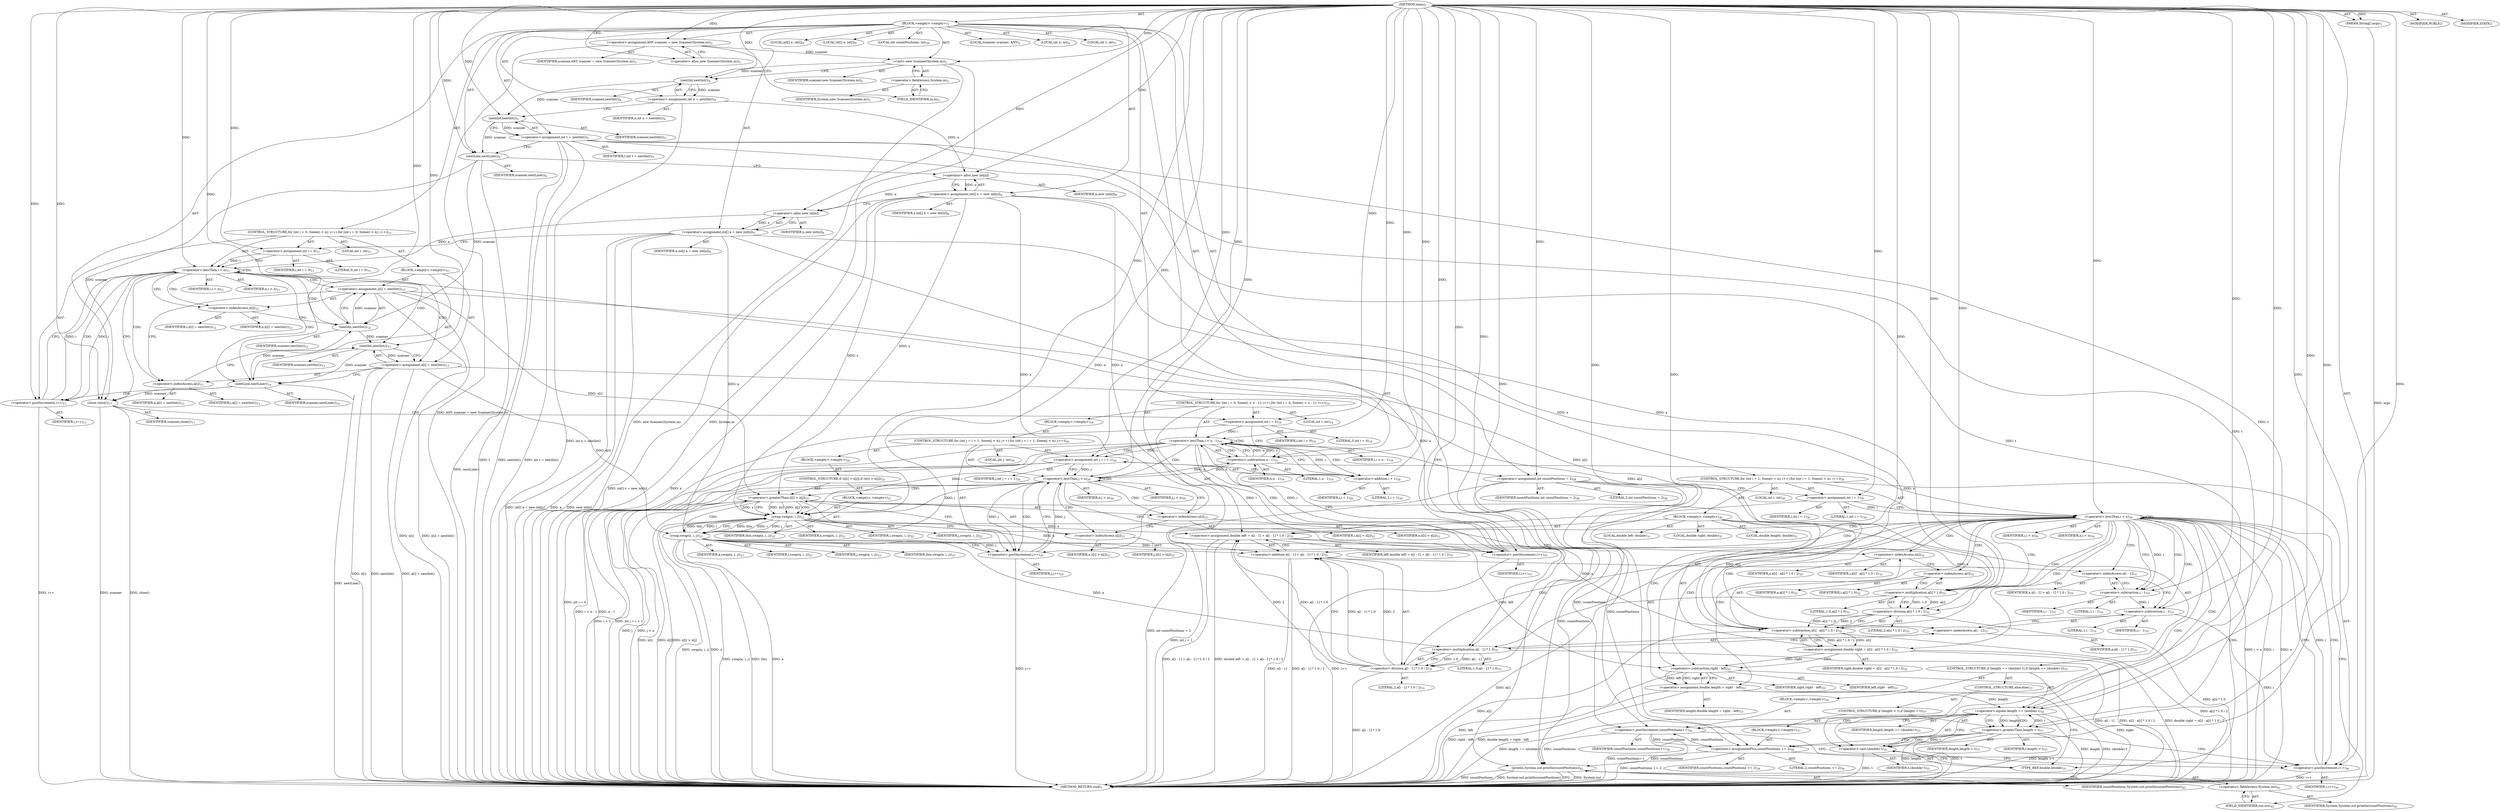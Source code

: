 digraph "main" {  
"19" [label = <(METHOD,main)<SUB>1</SUB>> ]
"20" [label = <(PARAM,String[] args)<SUB>1</SUB>> ]
"21" [label = <(BLOCK,&lt;empty&gt;,&lt;empty&gt;)<SUB>1</SUB>> ]
"4" [label = <(LOCAL,Scanner scanner: ANY)<SUB>2</SUB>> ]
"22" [label = <(&lt;operator&gt;.assignment,ANY scanner = new Scanner(System.in))<SUB>2</SUB>> ]
"23" [label = <(IDENTIFIER,scanner,ANY scanner = new Scanner(System.in))<SUB>2</SUB>> ]
"24" [label = <(&lt;operator&gt;.alloc,new Scanner(System.in))<SUB>2</SUB>> ]
"25" [label = <(&lt;init&gt;,new Scanner(System.in))<SUB>2</SUB>> ]
"3" [label = <(IDENTIFIER,scanner,new Scanner(System.in))<SUB>2</SUB>> ]
"26" [label = <(&lt;operator&gt;.fieldAccess,System.in)<SUB>2</SUB>> ]
"27" [label = <(IDENTIFIER,System,new Scanner(System.in))<SUB>2</SUB>> ]
"28" [label = <(FIELD_IDENTIFIER,in,in)<SUB>2</SUB>> ]
"29" [label = <(LOCAL,int n: int)<SUB>4</SUB>> ]
"30" [label = <(&lt;operator&gt;.assignment,int n = nextInt())<SUB>4</SUB>> ]
"31" [label = <(IDENTIFIER,n,int n = nextInt())<SUB>4</SUB>> ]
"32" [label = <(nextInt,nextInt())<SUB>4</SUB>> ]
"33" [label = <(IDENTIFIER,scanner,nextInt())<SUB>4</SUB>> ]
"34" [label = <(LOCAL,int t: int)<SUB>5</SUB>> ]
"35" [label = <(&lt;operator&gt;.assignment,int t = nextInt())<SUB>5</SUB>> ]
"36" [label = <(IDENTIFIER,t,int t = nextInt())<SUB>5</SUB>> ]
"37" [label = <(nextInt,nextInt())<SUB>5</SUB>> ]
"38" [label = <(IDENTIFIER,scanner,nextInt())<SUB>5</SUB>> ]
"39" [label = <(nextLine,nextLine())<SUB>6</SUB>> ]
"40" [label = <(IDENTIFIER,scanner,nextLine())<SUB>6</SUB>> ]
"41" [label = <(LOCAL,int[] x: int[])<SUB>8</SUB>> ]
"42" [label = <(&lt;operator&gt;.assignment,int[] x = new int[n])<SUB>8</SUB>> ]
"43" [label = <(IDENTIFIER,x,int[] x = new int[n])<SUB>8</SUB>> ]
"44" [label = <(&lt;operator&gt;.alloc,new int[n])> ]
"45" [label = <(IDENTIFIER,n,new int[n])<SUB>8</SUB>> ]
"46" [label = <(LOCAL,int[] a: int[])<SUB>9</SUB>> ]
"47" [label = <(&lt;operator&gt;.assignment,int[] a = new int[n])<SUB>9</SUB>> ]
"48" [label = <(IDENTIFIER,a,int[] a = new int[n])<SUB>9</SUB>> ]
"49" [label = <(&lt;operator&gt;.alloc,new int[n])> ]
"50" [label = <(IDENTIFIER,n,new int[n])<SUB>9</SUB>> ]
"51" [label = <(CONTROL_STRUCTURE,for (int i = 0; Some(i &lt; n); i++),for (int i = 0; Some(i &lt; n); i++))<SUB>11</SUB>> ]
"52" [label = <(LOCAL,int i: int)<SUB>11</SUB>> ]
"53" [label = <(&lt;operator&gt;.assignment,int i = 0)<SUB>11</SUB>> ]
"54" [label = <(IDENTIFIER,i,int i = 0)<SUB>11</SUB>> ]
"55" [label = <(LITERAL,0,int i = 0)<SUB>11</SUB>> ]
"56" [label = <(&lt;operator&gt;.lessThan,i &lt; n)<SUB>11</SUB>> ]
"57" [label = <(IDENTIFIER,i,i &lt; n)<SUB>11</SUB>> ]
"58" [label = <(IDENTIFIER,n,i &lt; n)<SUB>11</SUB>> ]
"59" [label = <(&lt;operator&gt;.postIncrement,i++)<SUB>11</SUB>> ]
"60" [label = <(IDENTIFIER,i,i++)<SUB>11</SUB>> ]
"61" [label = <(BLOCK,&lt;empty&gt;,&lt;empty&gt;)<SUB>11</SUB>> ]
"62" [label = <(&lt;operator&gt;.assignment,x[i] = nextInt())<SUB>12</SUB>> ]
"63" [label = <(&lt;operator&gt;.indexAccess,x[i])<SUB>12</SUB>> ]
"64" [label = <(IDENTIFIER,x,x[i] = nextInt())<SUB>12</SUB>> ]
"65" [label = <(IDENTIFIER,i,x[i] = nextInt())<SUB>12</SUB>> ]
"66" [label = <(nextInt,nextInt())<SUB>12</SUB>> ]
"67" [label = <(IDENTIFIER,scanner,nextInt())<SUB>12</SUB>> ]
"68" [label = <(&lt;operator&gt;.assignment,a[i] = nextInt())<SUB>13</SUB>> ]
"69" [label = <(&lt;operator&gt;.indexAccess,a[i])<SUB>13</SUB>> ]
"70" [label = <(IDENTIFIER,a,a[i] = nextInt())<SUB>13</SUB>> ]
"71" [label = <(IDENTIFIER,i,a[i] = nextInt())<SUB>13</SUB>> ]
"72" [label = <(nextInt,nextInt())<SUB>13</SUB>> ]
"73" [label = <(IDENTIFIER,scanner,nextInt())<SUB>13</SUB>> ]
"74" [label = <(nextLine,nextLine())<SUB>14</SUB>> ]
"75" [label = <(IDENTIFIER,scanner,nextLine())<SUB>14</SUB>> ]
"76" [label = <(close,close())<SUB>17</SUB>> ]
"77" [label = <(IDENTIFIER,scanner,close())<SUB>17</SUB>> ]
"78" [label = <(CONTROL_STRUCTURE,for (int i = 0; Some(i &lt; n - 1); i++),for (int i = 0; Some(i &lt; n - 1); i++))<SUB>19</SUB>> ]
"79" [label = <(LOCAL,int i: int)<SUB>19</SUB>> ]
"80" [label = <(&lt;operator&gt;.assignment,int i = 0)<SUB>19</SUB>> ]
"81" [label = <(IDENTIFIER,i,int i = 0)<SUB>19</SUB>> ]
"82" [label = <(LITERAL,0,int i = 0)<SUB>19</SUB>> ]
"83" [label = <(&lt;operator&gt;.lessThan,i &lt; n - 1)<SUB>19</SUB>> ]
"84" [label = <(IDENTIFIER,i,i &lt; n - 1)<SUB>19</SUB>> ]
"85" [label = <(&lt;operator&gt;.subtraction,n - 1)<SUB>19</SUB>> ]
"86" [label = <(IDENTIFIER,n,n - 1)<SUB>19</SUB>> ]
"87" [label = <(LITERAL,1,n - 1)<SUB>19</SUB>> ]
"88" [label = <(&lt;operator&gt;.postIncrement,i++)<SUB>19</SUB>> ]
"89" [label = <(IDENTIFIER,i,i++)<SUB>19</SUB>> ]
"90" [label = <(BLOCK,&lt;empty&gt;,&lt;empty&gt;)<SUB>19</SUB>> ]
"91" [label = <(CONTROL_STRUCTURE,for (int j = i + 1; Some(j &lt; n); j++),for (int j = i + 1; Some(j &lt; n); j++))<SUB>20</SUB>> ]
"92" [label = <(LOCAL,int j: int)<SUB>20</SUB>> ]
"93" [label = <(&lt;operator&gt;.assignment,int j = i + 1)<SUB>20</SUB>> ]
"94" [label = <(IDENTIFIER,j,int j = i + 1)<SUB>20</SUB>> ]
"95" [label = <(&lt;operator&gt;.addition,i + 1)<SUB>20</SUB>> ]
"96" [label = <(IDENTIFIER,i,i + 1)<SUB>20</SUB>> ]
"97" [label = <(LITERAL,1,i + 1)<SUB>20</SUB>> ]
"98" [label = <(&lt;operator&gt;.lessThan,j &lt; n)<SUB>20</SUB>> ]
"99" [label = <(IDENTIFIER,j,j &lt; n)<SUB>20</SUB>> ]
"100" [label = <(IDENTIFIER,n,j &lt; n)<SUB>20</SUB>> ]
"101" [label = <(&lt;operator&gt;.postIncrement,j++)<SUB>20</SUB>> ]
"102" [label = <(IDENTIFIER,j,j++)<SUB>20</SUB>> ]
"103" [label = <(BLOCK,&lt;empty&gt;,&lt;empty&gt;)<SUB>20</SUB>> ]
"104" [label = <(CONTROL_STRUCTURE,if (x[i] &gt; x[j]),if (x[i] &gt; x[j]))<SUB>21</SUB>> ]
"105" [label = <(&lt;operator&gt;.greaterThan,x[i] &gt; x[j])<SUB>21</SUB>> ]
"106" [label = <(&lt;operator&gt;.indexAccess,x[i])<SUB>21</SUB>> ]
"107" [label = <(IDENTIFIER,x,x[i] &gt; x[j])<SUB>21</SUB>> ]
"108" [label = <(IDENTIFIER,i,x[i] &gt; x[j])<SUB>21</SUB>> ]
"109" [label = <(&lt;operator&gt;.indexAccess,x[j])<SUB>21</SUB>> ]
"110" [label = <(IDENTIFIER,x,x[i] &gt; x[j])<SUB>21</SUB>> ]
"111" [label = <(IDENTIFIER,j,x[i] &gt; x[j])<SUB>21</SUB>> ]
"112" [label = <(BLOCK,&lt;empty&gt;,&lt;empty&gt;)<SUB>21</SUB>> ]
"113" [label = <(swap,swap(x, i, j))<SUB>22</SUB>> ]
"114" [label = <(IDENTIFIER,this,swap(x, i, j))<SUB>22</SUB>> ]
"115" [label = <(IDENTIFIER,x,swap(x, i, j))<SUB>22</SUB>> ]
"116" [label = <(IDENTIFIER,i,swap(x, i, j))<SUB>22</SUB>> ]
"117" [label = <(IDENTIFIER,j,swap(x, i, j))<SUB>22</SUB>> ]
"118" [label = <(swap,swap(a, i, j))<SUB>23</SUB>> ]
"119" [label = <(IDENTIFIER,this,swap(a, i, j))<SUB>23</SUB>> ]
"120" [label = <(IDENTIFIER,a,swap(a, i, j))<SUB>23</SUB>> ]
"121" [label = <(IDENTIFIER,i,swap(a, i, j))<SUB>23</SUB>> ]
"122" [label = <(IDENTIFIER,j,swap(a, i, j))<SUB>23</SUB>> ]
"123" [label = <(LOCAL,int countPositions: int)<SUB>28</SUB>> ]
"124" [label = <(&lt;operator&gt;.assignment,int countPositions = 2)<SUB>28</SUB>> ]
"125" [label = <(IDENTIFIER,countPositions,int countPositions = 2)<SUB>28</SUB>> ]
"126" [label = <(LITERAL,2,int countPositions = 2)<SUB>28</SUB>> ]
"127" [label = <(CONTROL_STRUCTURE,for (int i = 1; Some(i &lt; n); i++),for (int i = 1; Some(i &lt; n); i++))<SUB>30</SUB>> ]
"128" [label = <(LOCAL,int i: int)<SUB>30</SUB>> ]
"129" [label = <(&lt;operator&gt;.assignment,int i = 1)<SUB>30</SUB>> ]
"130" [label = <(IDENTIFIER,i,int i = 1)<SUB>30</SUB>> ]
"131" [label = <(LITERAL,1,int i = 1)<SUB>30</SUB>> ]
"132" [label = <(&lt;operator&gt;.lessThan,i &lt; n)<SUB>30</SUB>> ]
"133" [label = <(IDENTIFIER,i,i &lt; n)<SUB>30</SUB>> ]
"134" [label = <(IDENTIFIER,n,i &lt; n)<SUB>30</SUB>> ]
"135" [label = <(&lt;operator&gt;.postIncrement,i++)<SUB>30</SUB>> ]
"136" [label = <(IDENTIFIER,i,i++)<SUB>30</SUB>> ]
"137" [label = <(BLOCK,&lt;empty&gt;,&lt;empty&gt;)<SUB>30</SUB>> ]
"138" [label = <(LOCAL,double left: double)<SUB>31</SUB>> ]
"139" [label = <(&lt;operator&gt;.assignment,double left = x[i - 1] + a[i - 1] * 1.0 / 2)<SUB>31</SUB>> ]
"140" [label = <(IDENTIFIER,left,double left = x[i - 1] + a[i - 1] * 1.0 / 2)<SUB>31</SUB>> ]
"141" [label = <(&lt;operator&gt;.addition,x[i - 1] + a[i - 1] * 1.0 / 2)<SUB>31</SUB>> ]
"142" [label = <(&lt;operator&gt;.indexAccess,x[i - 1])<SUB>31</SUB>> ]
"143" [label = <(IDENTIFIER,x,x[i - 1] + a[i - 1] * 1.0 / 2)<SUB>31</SUB>> ]
"144" [label = <(&lt;operator&gt;.subtraction,i - 1)<SUB>31</SUB>> ]
"145" [label = <(IDENTIFIER,i,i - 1)<SUB>31</SUB>> ]
"146" [label = <(LITERAL,1,i - 1)<SUB>31</SUB>> ]
"147" [label = <(&lt;operator&gt;.division,a[i - 1] * 1.0 / 2)<SUB>31</SUB>> ]
"148" [label = <(&lt;operator&gt;.multiplication,a[i - 1] * 1.0)<SUB>31</SUB>> ]
"149" [label = <(&lt;operator&gt;.indexAccess,a[i - 1])<SUB>31</SUB>> ]
"150" [label = <(IDENTIFIER,a,a[i - 1] * 1.0)<SUB>31</SUB>> ]
"151" [label = <(&lt;operator&gt;.subtraction,i - 1)<SUB>31</SUB>> ]
"152" [label = <(IDENTIFIER,i,i - 1)<SUB>31</SUB>> ]
"153" [label = <(LITERAL,1,i - 1)<SUB>31</SUB>> ]
"154" [label = <(LITERAL,1.0,a[i - 1] * 1.0)<SUB>31</SUB>> ]
"155" [label = <(LITERAL,2,a[i - 1] * 1.0 / 2)<SUB>31</SUB>> ]
"156" [label = <(LOCAL,double right: double)<SUB>32</SUB>> ]
"157" [label = <(&lt;operator&gt;.assignment,double right = x[i] - a[i] * 1.0 / 2)<SUB>32</SUB>> ]
"158" [label = <(IDENTIFIER,right,double right = x[i] - a[i] * 1.0 / 2)<SUB>32</SUB>> ]
"159" [label = <(&lt;operator&gt;.subtraction,x[i] - a[i] * 1.0 / 2)<SUB>32</SUB>> ]
"160" [label = <(&lt;operator&gt;.indexAccess,x[i])<SUB>32</SUB>> ]
"161" [label = <(IDENTIFIER,x,x[i] - a[i] * 1.0 / 2)<SUB>32</SUB>> ]
"162" [label = <(IDENTIFIER,i,x[i] - a[i] * 1.0 / 2)<SUB>32</SUB>> ]
"163" [label = <(&lt;operator&gt;.division,a[i] * 1.0 / 2)<SUB>32</SUB>> ]
"164" [label = <(&lt;operator&gt;.multiplication,a[i] * 1.0)<SUB>32</SUB>> ]
"165" [label = <(&lt;operator&gt;.indexAccess,a[i])<SUB>32</SUB>> ]
"166" [label = <(IDENTIFIER,a,a[i] * 1.0)<SUB>32</SUB>> ]
"167" [label = <(IDENTIFIER,i,a[i] * 1.0)<SUB>32</SUB>> ]
"168" [label = <(LITERAL,1.0,a[i] * 1.0)<SUB>32</SUB>> ]
"169" [label = <(LITERAL,2,a[i] * 1.0 / 2)<SUB>32</SUB>> ]
"170" [label = <(LOCAL,double length: double)<SUB>33</SUB>> ]
"171" [label = <(&lt;operator&gt;.assignment,double length = right - left)<SUB>33</SUB>> ]
"172" [label = <(IDENTIFIER,length,double length = right - left)<SUB>33</SUB>> ]
"173" [label = <(&lt;operator&gt;.subtraction,right - left)<SUB>33</SUB>> ]
"174" [label = <(IDENTIFIER,right,right - left)<SUB>33</SUB>> ]
"175" [label = <(IDENTIFIER,left,right - left)<SUB>33</SUB>> ]
"176" [label = <(CONTROL_STRUCTURE,if (length == (double) t),if (length == (double) t))<SUB>35</SUB>> ]
"177" [label = <(&lt;operator&gt;.equals,length == (double) t)<SUB>35</SUB>> ]
"178" [label = <(IDENTIFIER,length,length == (double) t)<SUB>35</SUB>> ]
"179" [label = <(&lt;operator&gt;.cast,(double) t)<SUB>35</SUB>> ]
"180" [label = <(TYPE_REF,double,double)<SUB>35</SUB>> ]
"181" [label = <(IDENTIFIER,t,(double) t)<SUB>35</SUB>> ]
"182" [label = <(BLOCK,&lt;empty&gt;,&lt;empty&gt;)<SUB>35</SUB>> ]
"183" [label = <(&lt;operator&gt;.postIncrement,countPositions++)<SUB>36</SUB>> ]
"184" [label = <(IDENTIFIER,countPositions,countPositions++)<SUB>36</SUB>> ]
"185" [label = <(CONTROL_STRUCTURE,else,else)<SUB>37</SUB>> ]
"186" [label = <(CONTROL_STRUCTURE,if (length &gt; t),if (length &gt; t))<SUB>37</SUB>> ]
"187" [label = <(&lt;operator&gt;.greaterThan,length &gt; t)<SUB>37</SUB>> ]
"188" [label = <(IDENTIFIER,length,length &gt; t)<SUB>37</SUB>> ]
"189" [label = <(IDENTIFIER,t,length &gt; t)<SUB>37</SUB>> ]
"190" [label = <(BLOCK,&lt;empty&gt;,&lt;empty&gt;)<SUB>37</SUB>> ]
"191" [label = <(&lt;operator&gt;.assignmentPlus,countPositions += 2)<SUB>38</SUB>> ]
"192" [label = <(IDENTIFIER,countPositions,countPositions += 2)<SUB>38</SUB>> ]
"193" [label = <(LITERAL,2,countPositions += 2)<SUB>38</SUB>> ]
"194" [label = <(println,System.out.println(countPositions))<SUB>42</SUB>> ]
"195" [label = <(&lt;operator&gt;.fieldAccess,System.out)<SUB>42</SUB>> ]
"196" [label = <(IDENTIFIER,System,System.out.println(countPositions))<SUB>42</SUB>> ]
"197" [label = <(FIELD_IDENTIFIER,out,out)<SUB>42</SUB>> ]
"198" [label = <(IDENTIFIER,countPositions,System.out.println(countPositions))<SUB>42</SUB>> ]
"199" [label = <(MODIFIER,PUBLIC)> ]
"200" [label = <(MODIFIER,STATIC)> ]
"201" [label = <(METHOD_RETURN,void)<SUB>1</SUB>> ]
  "19" -> "20"  [ label = "AST: "] 
  "19" -> "21"  [ label = "AST: "] 
  "19" -> "199"  [ label = "AST: "] 
  "19" -> "200"  [ label = "AST: "] 
  "19" -> "201"  [ label = "AST: "] 
  "21" -> "4"  [ label = "AST: "] 
  "21" -> "22"  [ label = "AST: "] 
  "21" -> "25"  [ label = "AST: "] 
  "21" -> "29"  [ label = "AST: "] 
  "21" -> "30"  [ label = "AST: "] 
  "21" -> "34"  [ label = "AST: "] 
  "21" -> "35"  [ label = "AST: "] 
  "21" -> "39"  [ label = "AST: "] 
  "21" -> "41"  [ label = "AST: "] 
  "21" -> "42"  [ label = "AST: "] 
  "21" -> "46"  [ label = "AST: "] 
  "21" -> "47"  [ label = "AST: "] 
  "21" -> "51"  [ label = "AST: "] 
  "21" -> "76"  [ label = "AST: "] 
  "21" -> "78"  [ label = "AST: "] 
  "21" -> "123"  [ label = "AST: "] 
  "21" -> "124"  [ label = "AST: "] 
  "21" -> "127"  [ label = "AST: "] 
  "21" -> "194"  [ label = "AST: "] 
  "22" -> "23"  [ label = "AST: "] 
  "22" -> "24"  [ label = "AST: "] 
  "25" -> "3"  [ label = "AST: "] 
  "25" -> "26"  [ label = "AST: "] 
  "26" -> "27"  [ label = "AST: "] 
  "26" -> "28"  [ label = "AST: "] 
  "30" -> "31"  [ label = "AST: "] 
  "30" -> "32"  [ label = "AST: "] 
  "32" -> "33"  [ label = "AST: "] 
  "35" -> "36"  [ label = "AST: "] 
  "35" -> "37"  [ label = "AST: "] 
  "37" -> "38"  [ label = "AST: "] 
  "39" -> "40"  [ label = "AST: "] 
  "42" -> "43"  [ label = "AST: "] 
  "42" -> "44"  [ label = "AST: "] 
  "44" -> "45"  [ label = "AST: "] 
  "47" -> "48"  [ label = "AST: "] 
  "47" -> "49"  [ label = "AST: "] 
  "49" -> "50"  [ label = "AST: "] 
  "51" -> "52"  [ label = "AST: "] 
  "51" -> "53"  [ label = "AST: "] 
  "51" -> "56"  [ label = "AST: "] 
  "51" -> "59"  [ label = "AST: "] 
  "51" -> "61"  [ label = "AST: "] 
  "53" -> "54"  [ label = "AST: "] 
  "53" -> "55"  [ label = "AST: "] 
  "56" -> "57"  [ label = "AST: "] 
  "56" -> "58"  [ label = "AST: "] 
  "59" -> "60"  [ label = "AST: "] 
  "61" -> "62"  [ label = "AST: "] 
  "61" -> "68"  [ label = "AST: "] 
  "61" -> "74"  [ label = "AST: "] 
  "62" -> "63"  [ label = "AST: "] 
  "62" -> "66"  [ label = "AST: "] 
  "63" -> "64"  [ label = "AST: "] 
  "63" -> "65"  [ label = "AST: "] 
  "66" -> "67"  [ label = "AST: "] 
  "68" -> "69"  [ label = "AST: "] 
  "68" -> "72"  [ label = "AST: "] 
  "69" -> "70"  [ label = "AST: "] 
  "69" -> "71"  [ label = "AST: "] 
  "72" -> "73"  [ label = "AST: "] 
  "74" -> "75"  [ label = "AST: "] 
  "76" -> "77"  [ label = "AST: "] 
  "78" -> "79"  [ label = "AST: "] 
  "78" -> "80"  [ label = "AST: "] 
  "78" -> "83"  [ label = "AST: "] 
  "78" -> "88"  [ label = "AST: "] 
  "78" -> "90"  [ label = "AST: "] 
  "80" -> "81"  [ label = "AST: "] 
  "80" -> "82"  [ label = "AST: "] 
  "83" -> "84"  [ label = "AST: "] 
  "83" -> "85"  [ label = "AST: "] 
  "85" -> "86"  [ label = "AST: "] 
  "85" -> "87"  [ label = "AST: "] 
  "88" -> "89"  [ label = "AST: "] 
  "90" -> "91"  [ label = "AST: "] 
  "91" -> "92"  [ label = "AST: "] 
  "91" -> "93"  [ label = "AST: "] 
  "91" -> "98"  [ label = "AST: "] 
  "91" -> "101"  [ label = "AST: "] 
  "91" -> "103"  [ label = "AST: "] 
  "93" -> "94"  [ label = "AST: "] 
  "93" -> "95"  [ label = "AST: "] 
  "95" -> "96"  [ label = "AST: "] 
  "95" -> "97"  [ label = "AST: "] 
  "98" -> "99"  [ label = "AST: "] 
  "98" -> "100"  [ label = "AST: "] 
  "101" -> "102"  [ label = "AST: "] 
  "103" -> "104"  [ label = "AST: "] 
  "104" -> "105"  [ label = "AST: "] 
  "104" -> "112"  [ label = "AST: "] 
  "105" -> "106"  [ label = "AST: "] 
  "105" -> "109"  [ label = "AST: "] 
  "106" -> "107"  [ label = "AST: "] 
  "106" -> "108"  [ label = "AST: "] 
  "109" -> "110"  [ label = "AST: "] 
  "109" -> "111"  [ label = "AST: "] 
  "112" -> "113"  [ label = "AST: "] 
  "112" -> "118"  [ label = "AST: "] 
  "113" -> "114"  [ label = "AST: "] 
  "113" -> "115"  [ label = "AST: "] 
  "113" -> "116"  [ label = "AST: "] 
  "113" -> "117"  [ label = "AST: "] 
  "118" -> "119"  [ label = "AST: "] 
  "118" -> "120"  [ label = "AST: "] 
  "118" -> "121"  [ label = "AST: "] 
  "118" -> "122"  [ label = "AST: "] 
  "124" -> "125"  [ label = "AST: "] 
  "124" -> "126"  [ label = "AST: "] 
  "127" -> "128"  [ label = "AST: "] 
  "127" -> "129"  [ label = "AST: "] 
  "127" -> "132"  [ label = "AST: "] 
  "127" -> "135"  [ label = "AST: "] 
  "127" -> "137"  [ label = "AST: "] 
  "129" -> "130"  [ label = "AST: "] 
  "129" -> "131"  [ label = "AST: "] 
  "132" -> "133"  [ label = "AST: "] 
  "132" -> "134"  [ label = "AST: "] 
  "135" -> "136"  [ label = "AST: "] 
  "137" -> "138"  [ label = "AST: "] 
  "137" -> "139"  [ label = "AST: "] 
  "137" -> "156"  [ label = "AST: "] 
  "137" -> "157"  [ label = "AST: "] 
  "137" -> "170"  [ label = "AST: "] 
  "137" -> "171"  [ label = "AST: "] 
  "137" -> "176"  [ label = "AST: "] 
  "139" -> "140"  [ label = "AST: "] 
  "139" -> "141"  [ label = "AST: "] 
  "141" -> "142"  [ label = "AST: "] 
  "141" -> "147"  [ label = "AST: "] 
  "142" -> "143"  [ label = "AST: "] 
  "142" -> "144"  [ label = "AST: "] 
  "144" -> "145"  [ label = "AST: "] 
  "144" -> "146"  [ label = "AST: "] 
  "147" -> "148"  [ label = "AST: "] 
  "147" -> "155"  [ label = "AST: "] 
  "148" -> "149"  [ label = "AST: "] 
  "148" -> "154"  [ label = "AST: "] 
  "149" -> "150"  [ label = "AST: "] 
  "149" -> "151"  [ label = "AST: "] 
  "151" -> "152"  [ label = "AST: "] 
  "151" -> "153"  [ label = "AST: "] 
  "157" -> "158"  [ label = "AST: "] 
  "157" -> "159"  [ label = "AST: "] 
  "159" -> "160"  [ label = "AST: "] 
  "159" -> "163"  [ label = "AST: "] 
  "160" -> "161"  [ label = "AST: "] 
  "160" -> "162"  [ label = "AST: "] 
  "163" -> "164"  [ label = "AST: "] 
  "163" -> "169"  [ label = "AST: "] 
  "164" -> "165"  [ label = "AST: "] 
  "164" -> "168"  [ label = "AST: "] 
  "165" -> "166"  [ label = "AST: "] 
  "165" -> "167"  [ label = "AST: "] 
  "171" -> "172"  [ label = "AST: "] 
  "171" -> "173"  [ label = "AST: "] 
  "173" -> "174"  [ label = "AST: "] 
  "173" -> "175"  [ label = "AST: "] 
  "176" -> "177"  [ label = "AST: "] 
  "176" -> "182"  [ label = "AST: "] 
  "176" -> "185"  [ label = "AST: "] 
  "177" -> "178"  [ label = "AST: "] 
  "177" -> "179"  [ label = "AST: "] 
  "179" -> "180"  [ label = "AST: "] 
  "179" -> "181"  [ label = "AST: "] 
  "182" -> "183"  [ label = "AST: "] 
  "183" -> "184"  [ label = "AST: "] 
  "185" -> "186"  [ label = "AST: "] 
  "186" -> "187"  [ label = "AST: "] 
  "186" -> "190"  [ label = "AST: "] 
  "187" -> "188"  [ label = "AST: "] 
  "187" -> "189"  [ label = "AST: "] 
  "190" -> "191"  [ label = "AST: "] 
  "191" -> "192"  [ label = "AST: "] 
  "191" -> "193"  [ label = "AST: "] 
  "194" -> "195"  [ label = "AST: "] 
  "194" -> "198"  [ label = "AST: "] 
  "195" -> "196"  [ label = "AST: "] 
  "195" -> "197"  [ label = "AST: "] 
  "22" -> "28"  [ label = "CFG: "] 
  "25" -> "32"  [ label = "CFG: "] 
  "30" -> "37"  [ label = "CFG: "] 
  "35" -> "39"  [ label = "CFG: "] 
  "39" -> "44"  [ label = "CFG: "] 
  "42" -> "49"  [ label = "CFG: "] 
  "47" -> "53"  [ label = "CFG: "] 
  "76" -> "80"  [ label = "CFG: "] 
  "124" -> "129"  [ label = "CFG: "] 
  "194" -> "201"  [ label = "CFG: "] 
  "24" -> "22"  [ label = "CFG: "] 
  "26" -> "25"  [ label = "CFG: "] 
  "32" -> "30"  [ label = "CFG: "] 
  "37" -> "35"  [ label = "CFG: "] 
  "44" -> "42"  [ label = "CFG: "] 
  "49" -> "47"  [ label = "CFG: "] 
  "53" -> "56"  [ label = "CFG: "] 
  "56" -> "63"  [ label = "CFG: "] 
  "56" -> "76"  [ label = "CFG: "] 
  "59" -> "56"  [ label = "CFG: "] 
  "80" -> "85"  [ label = "CFG: "] 
  "83" -> "95"  [ label = "CFG: "] 
  "83" -> "124"  [ label = "CFG: "] 
  "88" -> "85"  [ label = "CFG: "] 
  "129" -> "132"  [ label = "CFG: "] 
  "132" -> "144"  [ label = "CFG: "] 
  "132" -> "197"  [ label = "CFG: "] 
  "135" -> "132"  [ label = "CFG: "] 
  "195" -> "194"  [ label = "CFG: "] 
  "28" -> "26"  [ label = "CFG: "] 
  "62" -> "69"  [ label = "CFG: "] 
  "68" -> "74"  [ label = "CFG: "] 
  "74" -> "59"  [ label = "CFG: "] 
  "85" -> "83"  [ label = "CFG: "] 
  "139" -> "160"  [ label = "CFG: "] 
  "157" -> "173"  [ label = "CFG: "] 
  "171" -> "180"  [ label = "CFG: "] 
  "197" -> "195"  [ label = "CFG: "] 
  "63" -> "66"  [ label = "CFG: "] 
  "66" -> "62"  [ label = "CFG: "] 
  "69" -> "72"  [ label = "CFG: "] 
  "72" -> "68"  [ label = "CFG: "] 
  "93" -> "98"  [ label = "CFG: "] 
  "98" -> "106"  [ label = "CFG: "] 
  "98" -> "88"  [ label = "CFG: "] 
  "101" -> "98"  [ label = "CFG: "] 
  "141" -> "139"  [ label = "CFG: "] 
  "159" -> "157"  [ label = "CFG: "] 
  "173" -> "171"  [ label = "CFG: "] 
  "177" -> "183"  [ label = "CFG: "] 
  "177" -> "187"  [ label = "CFG: "] 
  "95" -> "93"  [ label = "CFG: "] 
  "142" -> "151"  [ label = "CFG: "] 
  "147" -> "141"  [ label = "CFG: "] 
  "160" -> "165"  [ label = "CFG: "] 
  "163" -> "159"  [ label = "CFG: "] 
  "179" -> "177"  [ label = "CFG: "] 
  "183" -> "135"  [ label = "CFG: "] 
  "105" -> "113"  [ label = "CFG: "] 
  "105" -> "101"  [ label = "CFG: "] 
  "144" -> "142"  [ label = "CFG: "] 
  "148" -> "147"  [ label = "CFG: "] 
  "164" -> "163"  [ label = "CFG: "] 
  "180" -> "179"  [ label = "CFG: "] 
  "187" -> "191"  [ label = "CFG: "] 
  "187" -> "135"  [ label = "CFG: "] 
  "106" -> "109"  [ label = "CFG: "] 
  "109" -> "105"  [ label = "CFG: "] 
  "113" -> "118"  [ label = "CFG: "] 
  "118" -> "101"  [ label = "CFG: "] 
  "149" -> "148"  [ label = "CFG: "] 
  "165" -> "164"  [ label = "CFG: "] 
  "191" -> "135"  [ label = "CFG: "] 
  "151" -> "149"  [ label = "CFG: "] 
  "19" -> "24"  [ label = "CFG: "] 
  "20" -> "201"  [ label = "DDG: args"] 
  "22" -> "201"  [ label = "DDG: ANY scanner = new Scanner(System.in)"] 
  "25" -> "201"  [ label = "DDG: System.in"] 
  "25" -> "201"  [ label = "DDG: new Scanner(System.in)"] 
  "30" -> "201"  [ label = "DDG: int n = nextInt()"] 
  "35" -> "201"  [ label = "DDG: t"] 
  "35" -> "201"  [ label = "DDG: nextInt()"] 
  "35" -> "201"  [ label = "DDG: int t = nextInt()"] 
  "39" -> "201"  [ label = "DDG: nextLine()"] 
  "42" -> "201"  [ label = "DDG: x"] 
  "42" -> "201"  [ label = "DDG: int[] x = new int[n]"] 
  "47" -> "201"  [ label = "DDG: a"] 
  "47" -> "201"  [ label = "DDG: new int[n]"] 
  "47" -> "201"  [ label = "DDG: int[] a = new int[n]"] 
  "76" -> "201"  [ label = "DDG: scanner"] 
  "76" -> "201"  [ label = "DDG: close()"] 
  "80" -> "201"  [ label = "DDG: int i = 0"] 
  "83" -> "201"  [ label = "DDG: n - 1"] 
  "83" -> "201"  [ label = "DDG: i &lt; n - 1"] 
  "124" -> "201"  [ label = "DDG: int countPositions = 2"] 
  "129" -> "201"  [ label = "DDG: int i = 1"] 
  "132" -> "201"  [ label = "DDG: i"] 
  "132" -> "201"  [ label = "DDG: n"] 
  "132" -> "201"  [ label = "DDG: i &lt; n"] 
  "194" -> "201"  [ label = "DDG: System.out"] 
  "194" -> "201"  [ label = "DDG: countPositions"] 
  "194" -> "201"  [ label = "DDG: System.out.println(countPositions)"] 
  "141" -> "201"  [ label = "DDG: x[i - 1]"] 
  "148" -> "201"  [ label = "DDG: a[i - 1]"] 
  "147" -> "201"  [ label = "DDG: a[i - 1] * 1.0"] 
  "141" -> "201"  [ label = "DDG: a[i - 1] * 1.0 / 2"] 
  "139" -> "201"  [ label = "DDG: x[i - 1] + a[i - 1] * 1.0 / 2"] 
  "139" -> "201"  [ label = "DDG: double left = x[i - 1] + a[i - 1] * 1.0 / 2"] 
  "159" -> "201"  [ label = "DDG: x[i]"] 
  "164" -> "201"  [ label = "DDG: a[i]"] 
  "163" -> "201"  [ label = "DDG: a[i] * 1.0"] 
  "159" -> "201"  [ label = "DDG: a[i] * 1.0 / 2"] 
  "157" -> "201"  [ label = "DDG: x[i] - a[i] * 1.0 / 2"] 
  "157" -> "201"  [ label = "DDG: double right = x[i] - a[i] * 1.0 / 2"] 
  "173" -> "201"  [ label = "DDG: right"] 
  "173" -> "201"  [ label = "DDG: left"] 
  "171" -> "201"  [ label = "DDG: right - left"] 
  "171" -> "201"  [ label = "DDG: double length = right - left"] 
  "177" -> "201"  [ label = "DDG: length"] 
  "179" -> "201"  [ label = "DDG: t"] 
  "177" -> "201"  [ label = "DDG: (double) t"] 
  "177" -> "201"  [ label = "DDG: length == (double) t"] 
  "187" -> "201"  [ label = "DDG: length"] 
  "187" -> "201"  [ label = "DDG: t"] 
  "187" -> "201"  [ label = "DDG: length &gt; t"] 
  "191" -> "201"  [ label = "DDG: countPositions += 2"] 
  "183" -> "201"  [ label = "DDG: countPositions++"] 
  "135" -> "201"  [ label = "DDG: i++"] 
  "93" -> "201"  [ label = "DDG: i + 1"] 
  "93" -> "201"  [ label = "DDG: int j = i + 1"] 
  "98" -> "201"  [ label = "DDG: j"] 
  "98" -> "201"  [ label = "DDG: j &lt; n"] 
  "88" -> "201"  [ label = "DDG: i++"] 
  "105" -> "201"  [ label = "DDG: x[i]"] 
  "105" -> "201"  [ label = "DDG: x[j]"] 
  "105" -> "201"  [ label = "DDG: x[i] &gt; x[j]"] 
  "113" -> "201"  [ label = "DDG: x"] 
  "113" -> "201"  [ label = "DDG: swap(x, i, j)"] 
  "118" -> "201"  [ label = "DDG: this"] 
  "118" -> "201"  [ label = "DDG: a"] 
  "118" -> "201"  [ label = "DDG: swap(a, i, j)"] 
  "101" -> "201"  [ label = "DDG: j++"] 
  "62" -> "201"  [ label = "DDG: x[i]"] 
  "62" -> "201"  [ label = "DDG: x[i] = nextInt()"] 
  "68" -> "201"  [ label = "DDG: a[i]"] 
  "68" -> "201"  [ label = "DDG: nextInt()"] 
  "68" -> "201"  [ label = "DDG: a[i] = nextInt()"] 
  "74" -> "201"  [ label = "DDG: nextLine()"] 
  "59" -> "201"  [ label = "DDG: i++"] 
  "19" -> "20"  [ label = "DDG: "] 
  "19" -> "22"  [ label = "DDG: "] 
  "32" -> "30"  [ label = "DDG: scanner"] 
  "37" -> "35"  [ label = "DDG: scanner"] 
  "44" -> "42"  [ label = "DDG: n"] 
  "49" -> "47"  [ label = "DDG: n"] 
  "19" -> "124"  [ label = "DDG: "] 
  "22" -> "25"  [ label = "DDG: scanner"] 
  "19" -> "25"  [ label = "DDG: "] 
  "37" -> "39"  [ label = "DDG: scanner"] 
  "19" -> "39"  [ label = "DDG: "] 
  "19" -> "53"  [ label = "DDG: "] 
  "39" -> "76"  [ label = "DDG: scanner"] 
  "74" -> "76"  [ label = "DDG: scanner"] 
  "19" -> "76"  [ label = "DDG: "] 
  "19" -> "80"  [ label = "DDG: "] 
  "19" -> "129"  [ label = "DDG: "] 
  "124" -> "194"  [ label = "DDG: countPositions"] 
  "191" -> "194"  [ label = "DDG: countPositions"] 
  "183" -> "194"  [ label = "DDG: countPositions"] 
  "19" -> "194"  [ label = "DDG: "] 
  "25" -> "32"  [ label = "DDG: scanner"] 
  "19" -> "32"  [ label = "DDG: "] 
  "32" -> "37"  [ label = "DDG: scanner"] 
  "19" -> "37"  [ label = "DDG: "] 
  "30" -> "44"  [ label = "DDG: n"] 
  "19" -> "44"  [ label = "DDG: "] 
  "44" -> "49"  [ label = "DDG: n"] 
  "19" -> "49"  [ label = "DDG: "] 
  "53" -> "56"  [ label = "DDG: i"] 
  "59" -> "56"  [ label = "DDG: i"] 
  "19" -> "56"  [ label = "DDG: "] 
  "49" -> "56"  [ label = "DDG: n"] 
  "56" -> "59"  [ label = "DDG: i"] 
  "19" -> "59"  [ label = "DDG: "] 
  "66" -> "62"  [ label = "DDG: scanner"] 
  "72" -> "68"  [ label = "DDG: scanner"] 
  "80" -> "83"  [ label = "DDG: i"] 
  "88" -> "83"  [ label = "DDG: i"] 
  "19" -> "83"  [ label = "DDG: "] 
  "85" -> "83"  [ label = "DDG: n"] 
  "85" -> "83"  [ label = "DDG: 1"] 
  "118" -> "88"  [ label = "DDG: i"] 
  "19" -> "88"  [ label = "DDG: "] 
  "83" -> "88"  [ label = "DDG: i"] 
  "129" -> "132"  [ label = "DDG: i"] 
  "135" -> "132"  [ label = "DDG: i"] 
  "19" -> "132"  [ label = "DDG: "] 
  "85" -> "132"  [ label = "DDG: n"] 
  "151" -> "135"  [ label = "DDG: i"] 
  "19" -> "135"  [ label = "DDG: "] 
  "42" -> "139"  [ label = "DDG: x"] 
  "113" -> "139"  [ label = "DDG: x"] 
  "147" -> "139"  [ label = "DDG: a[i - 1] * 1.0"] 
  "147" -> "139"  [ label = "DDG: 2"] 
  "159" -> "157"  [ label = "DDG: x[i]"] 
  "159" -> "157"  [ label = "DDG: a[i] * 1.0 / 2"] 
  "173" -> "171"  [ label = "DDG: right"] 
  "173" -> "171"  [ label = "DDG: left"] 
  "72" -> "74"  [ label = "DDG: scanner"] 
  "19" -> "74"  [ label = "DDG: "] 
  "56" -> "85"  [ label = "DDG: n"] 
  "98" -> "85"  [ label = "DDG: n"] 
  "19" -> "85"  [ label = "DDG: "] 
  "83" -> "93"  [ label = "DDG: i"] 
  "19" -> "93"  [ label = "DDG: "] 
  "39" -> "66"  [ label = "DDG: scanner"] 
  "74" -> "66"  [ label = "DDG: scanner"] 
  "19" -> "66"  [ label = "DDG: "] 
  "66" -> "72"  [ label = "DDG: scanner"] 
  "19" -> "72"  [ label = "DDG: "] 
  "93" -> "98"  [ label = "DDG: j"] 
  "101" -> "98"  [ label = "DDG: j"] 
  "19" -> "98"  [ label = "DDG: "] 
  "85" -> "98"  [ label = "DDG: n"] 
  "98" -> "101"  [ label = "DDG: j"] 
  "118" -> "101"  [ label = "DDG: j"] 
  "19" -> "101"  [ label = "DDG: "] 
  "42" -> "141"  [ label = "DDG: x"] 
  "113" -> "141"  [ label = "DDG: x"] 
  "147" -> "141"  [ label = "DDG: a[i - 1] * 1.0"] 
  "147" -> "141"  [ label = "DDG: 2"] 
  "42" -> "159"  [ label = "DDG: x"] 
  "105" -> "159"  [ label = "DDG: x[i]"] 
  "113" -> "159"  [ label = "DDG: x"] 
  "62" -> "159"  [ label = "DDG: x[i]"] 
  "163" -> "159"  [ label = "DDG: a[i] * 1.0"] 
  "163" -> "159"  [ label = "DDG: 2"] 
  "157" -> "173"  [ label = "DDG: right"] 
  "19" -> "173"  [ label = "DDG: "] 
  "139" -> "173"  [ label = "DDG: left"] 
  "171" -> "177"  [ label = "DDG: length"] 
  "19" -> "177"  [ label = "DDG: "] 
  "35" -> "177"  [ label = "DDG: t"] 
  "187" -> "177"  [ label = "DDG: t"] 
  "83" -> "95"  [ label = "DDG: i"] 
  "19" -> "95"  [ label = "DDG: "] 
  "148" -> "147"  [ label = "DDG: a[i - 1]"] 
  "148" -> "147"  [ label = "DDG: 1.0"] 
  "19" -> "147"  [ label = "DDG: "] 
  "164" -> "163"  [ label = "DDG: a[i]"] 
  "164" -> "163"  [ label = "DDG: 1.0"] 
  "19" -> "163"  [ label = "DDG: "] 
  "19" -> "179"  [ label = "DDG: "] 
  "35" -> "179"  [ label = "DDG: t"] 
  "187" -> "179"  [ label = "DDG: t"] 
  "124" -> "183"  [ label = "DDG: countPositions"] 
  "191" -> "183"  [ label = "DDG: countPositions"] 
  "19" -> "183"  [ label = "DDG: "] 
  "42" -> "105"  [ label = "DDG: x"] 
  "113" -> "105"  [ label = "DDG: x"] 
  "62" -> "105"  [ label = "DDG: x[i]"] 
  "132" -> "144"  [ label = "DDG: i"] 
  "19" -> "144"  [ label = "DDG: "] 
  "47" -> "148"  [ label = "DDG: a"] 
  "118" -> "148"  [ label = "DDG: a"] 
  "19" -> "148"  [ label = "DDG: "] 
  "47" -> "164"  [ label = "DDG: a"] 
  "118" -> "164"  [ label = "DDG: a"] 
  "68" -> "164"  [ label = "DDG: a[i]"] 
  "19" -> "164"  [ label = "DDG: "] 
  "177" -> "187"  [ label = "DDG: length"] 
  "19" -> "187"  [ label = "DDG: "] 
  "35" -> "187"  [ label = "DDG: t"] 
  "19" -> "191"  [ label = "DDG: "] 
  "118" -> "113"  [ label = "DDG: this"] 
  "19" -> "113"  [ label = "DDG: "] 
  "42" -> "113"  [ label = "DDG: x"] 
  "105" -> "113"  [ label = "DDG: x[i]"] 
  "105" -> "113"  [ label = "DDG: x[j]"] 
  "118" -> "113"  [ label = "DDG: i"] 
  "83" -> "113"  [ label = "DDG: i"] 
  "98" -> "113"  [ label = "DDG: j"] 
  "113" -> "118"  [ label = "DDG: this"] 
  "19" -> "118"  [ label = "DDG: "] 
  "47" -> "118"  [ label = "DDG: a"] 
  "68" -> "118"  [ label = "DDG: a[i]"] 
  "113" -> "118"  [ label = "DDG: i"] 
  "113" -> "118"  [ label = "DDG: j"] 
  "124" -> "191"  [ label = "DDG: countPositions"] 
  "183" -> "191"  [ label = "DDG: countPositions"] 
  "144" -> "151"  [ label = "DDG: i"] 
  "19" -> "151"  [ label = "DDG: "] 
  "56" -> "68"  [ label = "CDG: "] 
  "56" -> "56"  [ label = "CDG: "] 
  "56" -> "69"  [ label = "CDG: "] 
  "56" -> "74"  [ label = "CDG: "] 
  "56" -> "59"  [ label = "CDG: "] 
  "56" -> "66"  [ label = "CDG: "] 
  "56" -> "72"  [ label = "CDG: "] 
  "56" -> "63"  [ label = "CDG: "] 
  "56" -> "62"  [ label = "CDG: "] 
  "83" -> "98"  [ label = "CDG: "] 
  "83" -> "85"  [ label = "CDG: "] 
  "83" -> "95"  [ label = "CDG: "] 
  "83" -> "93"  [ label = "CDG: "] 
  "83" -> "88"  [ label = "CDG: "] 
  "83" -> "83"  [ label = "CDG: "] 
  "132" -> "163"  [ label = "CDG: "] 
  "132" -> "179"  [ label = "CDG: "] 
  "132" -> "149"  [ label = "CDG: "] 
  "132" -> "132"  [ label = "CDG: "] 
  "132" -> "151"  [ label = "CDG: "] 
  "132" -> "144"  [ label = "CDG: "] 
  "132" -> "148"  [ label = "CDG: "] 
  "132" -> "173"  [ label = "CDG: "] 
  "132" -> "164"  [ label = "CDG: "] 
  "132" -> "139"  [ label = "CDG: "] 
  "132" -> "180"  [ label = "CDG: "] 
  "132" -> "171"  [ label = "CDG: "] 
  "132" -> "160"  [ label = "CDG: "] 
  "132" -> "141"  [ label = "CDG: "] 
  "132" -> "142"  [ label = "CDG: "] 
  "132" -> "157"  [ label = "CDG: "] 
  "132" -> "159"  [ label = "CDG: "] 
  "132" -> "177"  [ label = "CDG: "] 
  "132" -> "165"  [ label = "CDG: "] 
  "132" -> "147"  [ label = "CDG: "] 
  "132" -> "135"  [ label = "CDG: "] 
  "98" -> "98"  [ label = "CDG: "] 
  "98" -> "101"  [ label = "CDG: "] 
  "98" -> "106"  [ label = "CDG: "] 
  "98" -> "105"  [ label = "CDG: "] 
  "98" -> "109"  [ label = "CDG: "] 
  "177" -> "187"  [ label = "CDG: "] 
  "177" -> "183"  [ label = "CDG: "] 
  "105" -> "113"  [ label = "CDG: "] 
  "105" -> "118"  [ label = "CDG: "] 
  "187" -> "191"  [ label = "CDG: "] 
}
